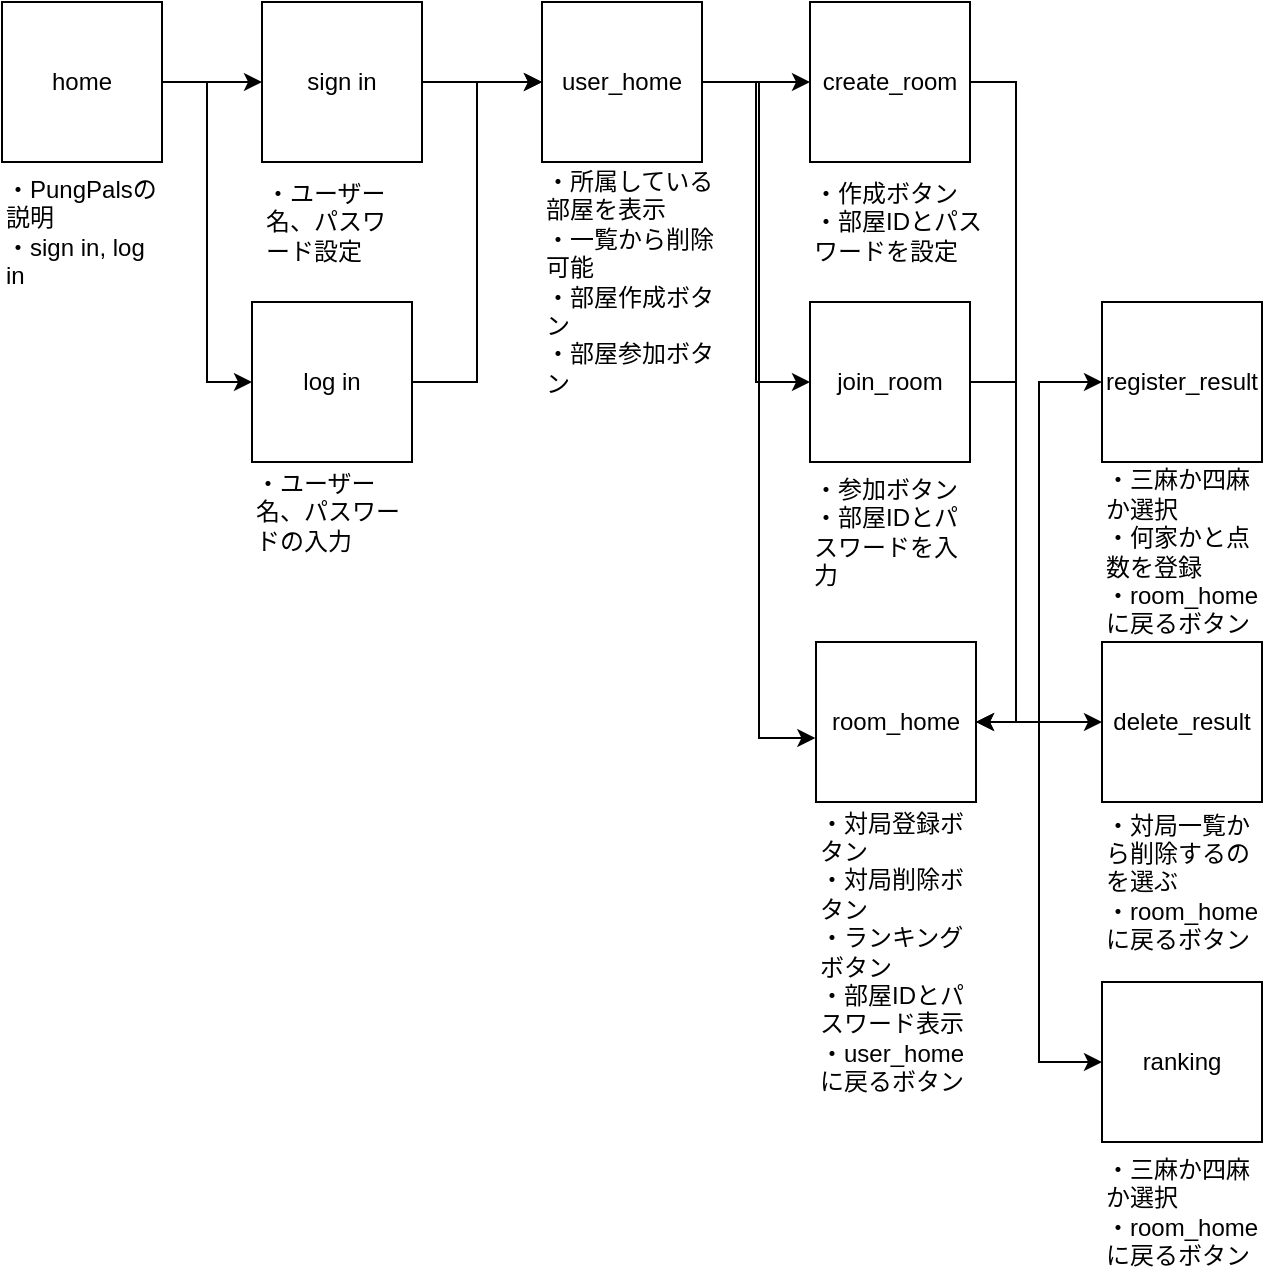 <mxfile version="22.0.0" type="github">
  <diagram name="ページ1" id="fi7y1vEESTEufle_R_ST">
    <mxGraphModel dx="712" dy="740" grid="1" gridSize="10" guides="1" tooltips="1" connect="1" arrows="1" fold="1" page="1" pageScale="1" pageWidth="827" pageHeight="1169" math="0" shadow="0">
      <root>
        <mxCell id="0" />
        <mxCell id="1" parent="0" />
        <mxCell id="ZsW29QYsuvRFYdDaHSDv-5" style="edgeStyle=orthogonalEdgeStyle;rounded=0;orthogonalLoop=1;jettySize=auto;html=1;entryX=0;entryY=0.5;entryDx=0;entryDy=0;" parent="1" source="ZsW29QYsuvRFYdDaHSDv-1" target="ZsW29QYsuvRFYdDaHSDv-3" edge="1">
          <mxGeometry relative="1" as="geometry" />
        </mxCell>
        <mxCell id="ZsW29QYsuvRFYdDaHSDv-9" style="edgeStyle=orthogonalEdgeStyle;rounded=0;orthogonalLoop=1;jettySize=auto;html=1;entryX=0;entryY=0.5;entryDx=0;entryDy=0;" parent="1" source="ZsW29QYsuvRFYdDaHSDv-1" target="ZsW29QYsuvRFYdDaHSDv-7" edge="1">
          <mxGeometry relative="1" as="geometry" />
        </mxCell>
        <mxCell id="ZsW29QYsuvRFYdDaHSDv-1" value="home" style="whiteSpace=wrap;html=1;aspect=fixed;" parent="1" vertex="1">
          <mxGeometry x="10" y="10" width="80" height="80" as="geometry" />
        </mxCell>
        <mxCell id="ZsW29QYsuvRFYdDaHSDv-2" value="・PungPalsの説明&lt;br&gt;・sign in, log in" style="text;html=1;strokeColor=none;fillColor=none;align=left;verticalAlign=top;whiteSpace=wrap;rounded=0;" parent="1" vertex="1">
          <mxGeometry x="10" y="90" width="80" height="70" as="geometry" />
        </mxCell>
        <mxCell id="pIzTvPScTuaP-fJWwFuk-1" style="edgeStyle=orthogonalEdgeStyle;rounded=0;orthogonalLoop=1;jettySize=auto;html=1;" parent="1" source="ZsW29QYsuvRFYdDaHSDv-3" target="unB-rzWUIBHJed2L6JiL-1" edge="1">
          <mxGeometry relative="1" as="geometry" />
        </mxCell>
        <mxCell id="ZsW29QYsuvRFYdDaHSDv-3" value="sign in" style="whiteSpace=wrap;html=1;aspect=fixed;" parent="1" vertex="1">
          <mxGeometry x="140" y="10" width="80" height="80" as="geometry" />
        </mxCell>
        <mxCell id="ZsW29QYsuvRFYdDaHSDv-6" value="・ユーザー名、パスワード設定" style="text;html=1;strokeColor=none;fillColor=none;align=left;verticalAlign=middle;whiteSpace=wrap;rounded=0;" parent="1" vertex="1">
          <mxGeometry x="140" y="90" width="70" height="60" as="geometry" />
        </mxCell>
        <mxCell id="pIzTvPScTuaP-fJWwFuk-2" style="edgeStyle=orthogonalEdgeStyle;rounded=0;orthogonalLoop=1;jettySize=auto;html=1;entryX=0;entryY=0.5;entryDx=0;entryDy=0;" parent="1" source="ZsW29QYsuvRFYdDaHSDv-7" target="unB-rzWUIBHJed2L6JiL-1" edge="1">
          <mxGeometry relative="1" as="geometry">
            <mxPoint x="250" y="50" as="targetPoint" />
          </mxGeometry>
        </mxCell>
        <mxCell id="ZsW29QYsuvRFYdDaHSDv-7" value="log in" style="whiteSpace=wrap;html=1;aspect=fixed;" parent="1" vertex="1">
          <mxGeometry x="135" y="160" width="80" height="80" as="geometry" />
        </mxCell>
        <mxCell id="ZsW29QYsuvRFYdDaHSDv-8" value="・ユーザー名、パスワードの入力" style="text;html=1;strokeColor=none;fillColor=none;align=left;verticalAlign=middle;whiteSpace=wrap;rounded=0;" parent="1" vertex="1">
          <mxGeometry x="135" y="240" width="75" height="50" as="geometry" />
        </mxCell>
        <mxCell id="0FzYSn5tiL9xqLlkb21n-3" style="edgeStyle=orthogonalEdgeStyle;rounded=0;orthogonalLoop=1;jettySize=auto;html=1;entryX=0;entryY=0.5;entryDx=0;entryDy=0;" parent="1" source="unB-rzWUIBHJed2L6JiL-1" target="0FzYSn5tiL9xqLlkb21n-1" edge="1">
          <mxGeometry relative="1" as="geometry" />
        </mxCell>
        <mxCell id="YuniV2DQdlvxfhASZftC-8" style="edgeStyle=orthogonalEdgeStyle;rounded=0;orthogonalLoop=1;jettySize=auto;html=1;entryX=0;entryY=0.5;entryDx=0;entryDy=0;" edge="1" parent="1" source="unB-rzWUIBHJed2L6JiL-1" target="0FzYSn5tiL9xqLlkb21n-4">
          <mxGeometry relative="1" as="geometry" />
        </mxCell>
        <mxCell id="unB-rzWUIBHJed2L6JiL-1" value="user_home" style="whiteSpace=wrap;html=1;aspect=fixed;" parent="1" vertex="1">
          <mxGeometry x="280" y="10" width="80" height="80" as="geometry" />
        </mxCell>
        <mxCell id="unB-rzWUIBHJed2L6JiL-2" value="・所属している部屋を表示&lt;br&gt;・一覧から削除可能&lt;br&gt;・部屋作成ボタン&lt;br&gt;・部屋参加ボタン" style="text;html=1;strokeColor=none;fillColor=none;align=left;verticalAlign=middle;whiteSpace=wrap;rounded=0;" parent="1" vertex="1">
          <mxGeometry x="280" y="90" width="90" height="120" as="geometry" />
        </mxCell>
        <mxCell id="oilHDclysq6Vdej6ONky-4" style="edgeStyle=orthogonalEdgeStyle;rounded=0;orthogonalLoop=1;jettySize=auto;html=1;entryX=1;entryY=0.5;entryDx=0;entryDy=0;" parent="1" source="0FzYSn5tiL9xqLlkb21n-1" target="0FzYSn5tiL9xqLlkb21n-7" edge="1">
          <mxGeometry relative="1" as="geometry">
            <Array as="points">
              <mxPoint x="517" y="50" />
              <mxPoint x="517" y="370" />
            </Array>
          </mxGeometry>
        </mxCell>
        <mxCell id="0FzYSn5tiL9xqLlkb21n-1" value="create_room" style="whiteSpace=wrap;html=1;aspect=fixed;" parent="1" vertex="1">
          <mxGeometry x="414" y="10" width="80" height="80" as="geometry" />
        </mxCell>
        <mxCell id="0FzYSn5tiL9xqLlkb21n-2" value="・作成ボタン&lt;br&gt;・部屋IDとパスワードを設定" style="text;html=1;strokeColor=none;fillColor=none;align=left;verticalAlign=middle;whiteSpace=wrap;rounded=0;" parent="1" vertex="1">
          <mxGeometry x="414" y="90" width="86" height="60" as="geometry" />
        </mxCell>
        <mxCell id="oilHDclysq6Vdej6ONky-5" style="edgeStyle=orthogonalEdgeStyle;rounded=0;orthogonalLoop=1;jettySize=auto;html=1;entryX=1;entryY=0.5;entryDx=0;entryDy=0;" parent="1" source="0FzYSn5tiL9xqLlkb21n-4" target="0FzYSn5tiL9xqLlkb21n-7" edge="1">
          <mxGeometry relative="1" as="geometry">
            <Array as="points">
              <mxPoint x="517" y="200" />
              <mxPoint x="517" y="370" />
            </Array>
          </mxGeometry>
        </mxCell>
        <mxCell id="0FzYSn5tiL9xqLlkb21n-4" value="join_room" style="whiteSpace=wrap;html=1;aspect=fixed;" parent="1" vertex="1">
          <mxGeometry x="414" y="160" width="80" height="80" as="geometry" />
        </mxCell>
        <mxCell id="0FzYSn5tiL9xqLlkb21n-5" value="・参加ボタン&lt;br&gt;・部屋IDとパスワードを入力" style="text;html=1;strokeColor=none;fillColor=none;align=left;verticalAlign=middle;whiteSpace=wrap;rounded=0;" parent="1" vertex="1">
          <mxGeometry x="414" y="240" width="76" height="70" as="geometry" />
        </mxCell>
        <mxCell id="oilHDclysq6Vdej6ONky-2" style="edgeStyle=orthogonalEdgeStyle;rounded=0;orthogonalLoop=1;jettySize=auto;html=1;entryX=0;entryY=0.5;entryDx=0;entryDy=0;" parent="1" source="0FzYSn5tiL9xqLlkb21n-7" target="oilHDclysq6Vdej6ONky-1" edge="1">
          <mxGeometry relative="1" as="geometry" />
        </mxCell>
        <mxCell id="YuniV2DQdlvxfhASZftC-3" style="edgeStyle=orthogonalEdgeStyle;rounded=0;orthogonalLoop=1;jettySize=auto;html=1;entryX=0;entryY=0.5;entryDx=0;entryDy=0;" edge="1" parent="1" source="0FzYSn5tiL9xqLlkb21n-7" target="YuniV2DQdlvxfhASZftC-1">
          <mxGeometry relative="1" as="geometry" />
        </mxCell>
        <mxCell id="YuniV2DQdlvxfhASZftC-7" style="edgeStyle=orthogonalEdgeStyle;rounded=0;orthogonalLoop=1;jettySize=auto;html=1;entryX=0;entryY=0.5;entryDx=0;entryDy=0;" edge="1" parent="1" source="0FzYSn5tiL9xqLlkb21n-7" target="YuniV2DQdlvxfhASZftC-5">
          <mxGeometry relative="1" as="geometry" />
        </mxCell>
        <mxCell id="0FzYSn5tiL9xqLlkb21n-7" value="room_home" style="whiteSpace=wrap;html=1;aspect=fixed;" parent="1" vertex="1">
          <mxGeometry x="417" y="330" width="80" height="80" as="geometry" />
        </mxCell>
        <mxCell id="0FzYSn5tiL9xqLlkb21n-8" style="edgeStyle=orthogonalEdgeStyle;rounded=0;orthogonalLoop=1;jettySize=auto;html=1;entryX=-0.004;entryY=0.6;entryDx=0;entryDy=0;entryPerimeter=0;" parent="1" source="unB-rzWUIBHJed2L6JiL-1" target="0FzYSn5tiL9xqLlkb21n-7" edge="1">
          <mxGeometry relative="1" as="geometry" />
        </mxCell>
        <mxCell id="0FzYSn5tiL9xqLlkb21n-9" value="・対局登録ボタン&lt;br&gt;・対局削除ボタン&lt;br&gt;・ランキングボタン&lt;br&gt;・部屋IDとパスワード表示&lt;br&gt;・user_homeに戻るボタン" style="text;html=1;strokeColor=none;fillColor=none;align=left;verticalAlign=middle;whiteSpace=wrap;rounded=0;" parent="1" vertex="1">
          <mxGeometry x="417" y="410" width="83" height="150" as="geometry" />
        </mxCell>
        <mxCell id="oilHDclysq6Vdej6ONky-1" value="register_result" style="whiteSpace=wrap;html=1;aspect=fixed;" parent="1" vertex="1">
          <mxGeometry x="560" y="160" width="80" height="80" as="geometry" />
        </mxCell>
        <mxCell id="oilHDclysq6Vdej6ONky-3" value="・三麻か四麻か選択&lt;br&gt;・何家かと点数を登録&lt;br&gt;・room_homeに戻るボタン&lt;br&gt;" style="text;html=1;strokeColor=none;fillColor=none;align=left;verticalAlign=middle;whiteSpace=wrap;rounded=0;" parent="1" vertex="1">
          <mxGeometry x="560" y="240" width="80" height="90" as="geometry" />
        </mxCell>
        <mxCell id="YuniV2DQdlvxfhASZftC-1" value="ranking" style="whiteSpace=wrap;html=1;aspect=fixed;" vertex="1" parent="1">
          <mxGeometry x="560" y="500" width="80" height="80" as="geometry" />
        </mxCell>
        <mxCell id="YuniV2DQdlvxfhASZftC-2" value="・三麻か四麻か選択&lt;br&gt;・room_homeに戻るボタン" style="text;html=1;strokeColor=none;fillColor=none;align=left;verticalAlign=middle;whiteSpace=wrap;rounded=0;" vertex="1" parent="1">
          <mxGeometry x="560" y="580" width="80" height="70" as="geometry" />
        </mxCell>
        <mxCell id="YuniV2DQdlvxfhASZftC-5" value="delete_result" style="whiteSpace=wrap;html=1;aspect=fixed;" vertex="1" parent="1">
          <mxGeometry x="560" y="330" width="80" height="80" as="geometry" />
        </mxCell>
        <mxCell id="YuniV2DQdlvxfhASZftC-6" value="・対局一覧から削除するのを選ぶ&lt;br&gt;・room_homeに戻るボタン" style="text;html=1;strokeColor=none;fillColor=none;align=left;verticalAlign=middle;whiteSpace=wrap;rounded=0;" vertex="1" parent="1">
          <mxGeometry x="560" y="410" width="80" height="80" as="geometry" />
        </mxCell>
      </root>
    </mxGraphModel>
  </diagram>
</mxfile>
